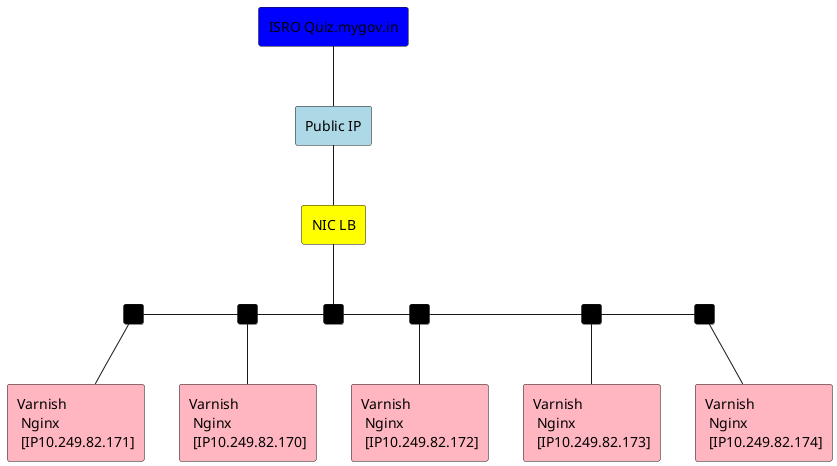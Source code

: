 @startuml

rectangle "ISRO Quiz.mygov.in" as I #Blue
rectangle "Public IP" as IP #LightBlue
rectangle "NIC LB" as NIC #Yellow
rectangle "Varnish \n Nginx \n [IP10.249.82.170]" as NG #LightPink
rectangle "Varnish \n Nginx \n [IP10.249.82.171]" as NG1 #LightPink
rectangle "Varnish \n Nginx \n [IP10.249.82.172]" as NG2 #LightPink
rectangle "Varnish \n Nginx \n [IP10.249.82.173]" as NG3 #LightPink
rectangle "Varnish \n Nginx \n [IP10.249.82.174]" as NG4 #LightPink
rectangle " " as P #Black
rectangle " " as 1 #Black
rectangle " " as 2 #Black
rectangle " " as 3 #Black
rectangle " " as 4 #Black
rectangle " " as 5 #Black

I-down-IP
IP-down-NIC
NIC-down-P
P-left-1
1-left-2
P-right-3
3-right-4
4-right-5
1-down-NG
2-down-NG1
3-down-NG2
4-down-NG3
5-down-NG4

@enduml
